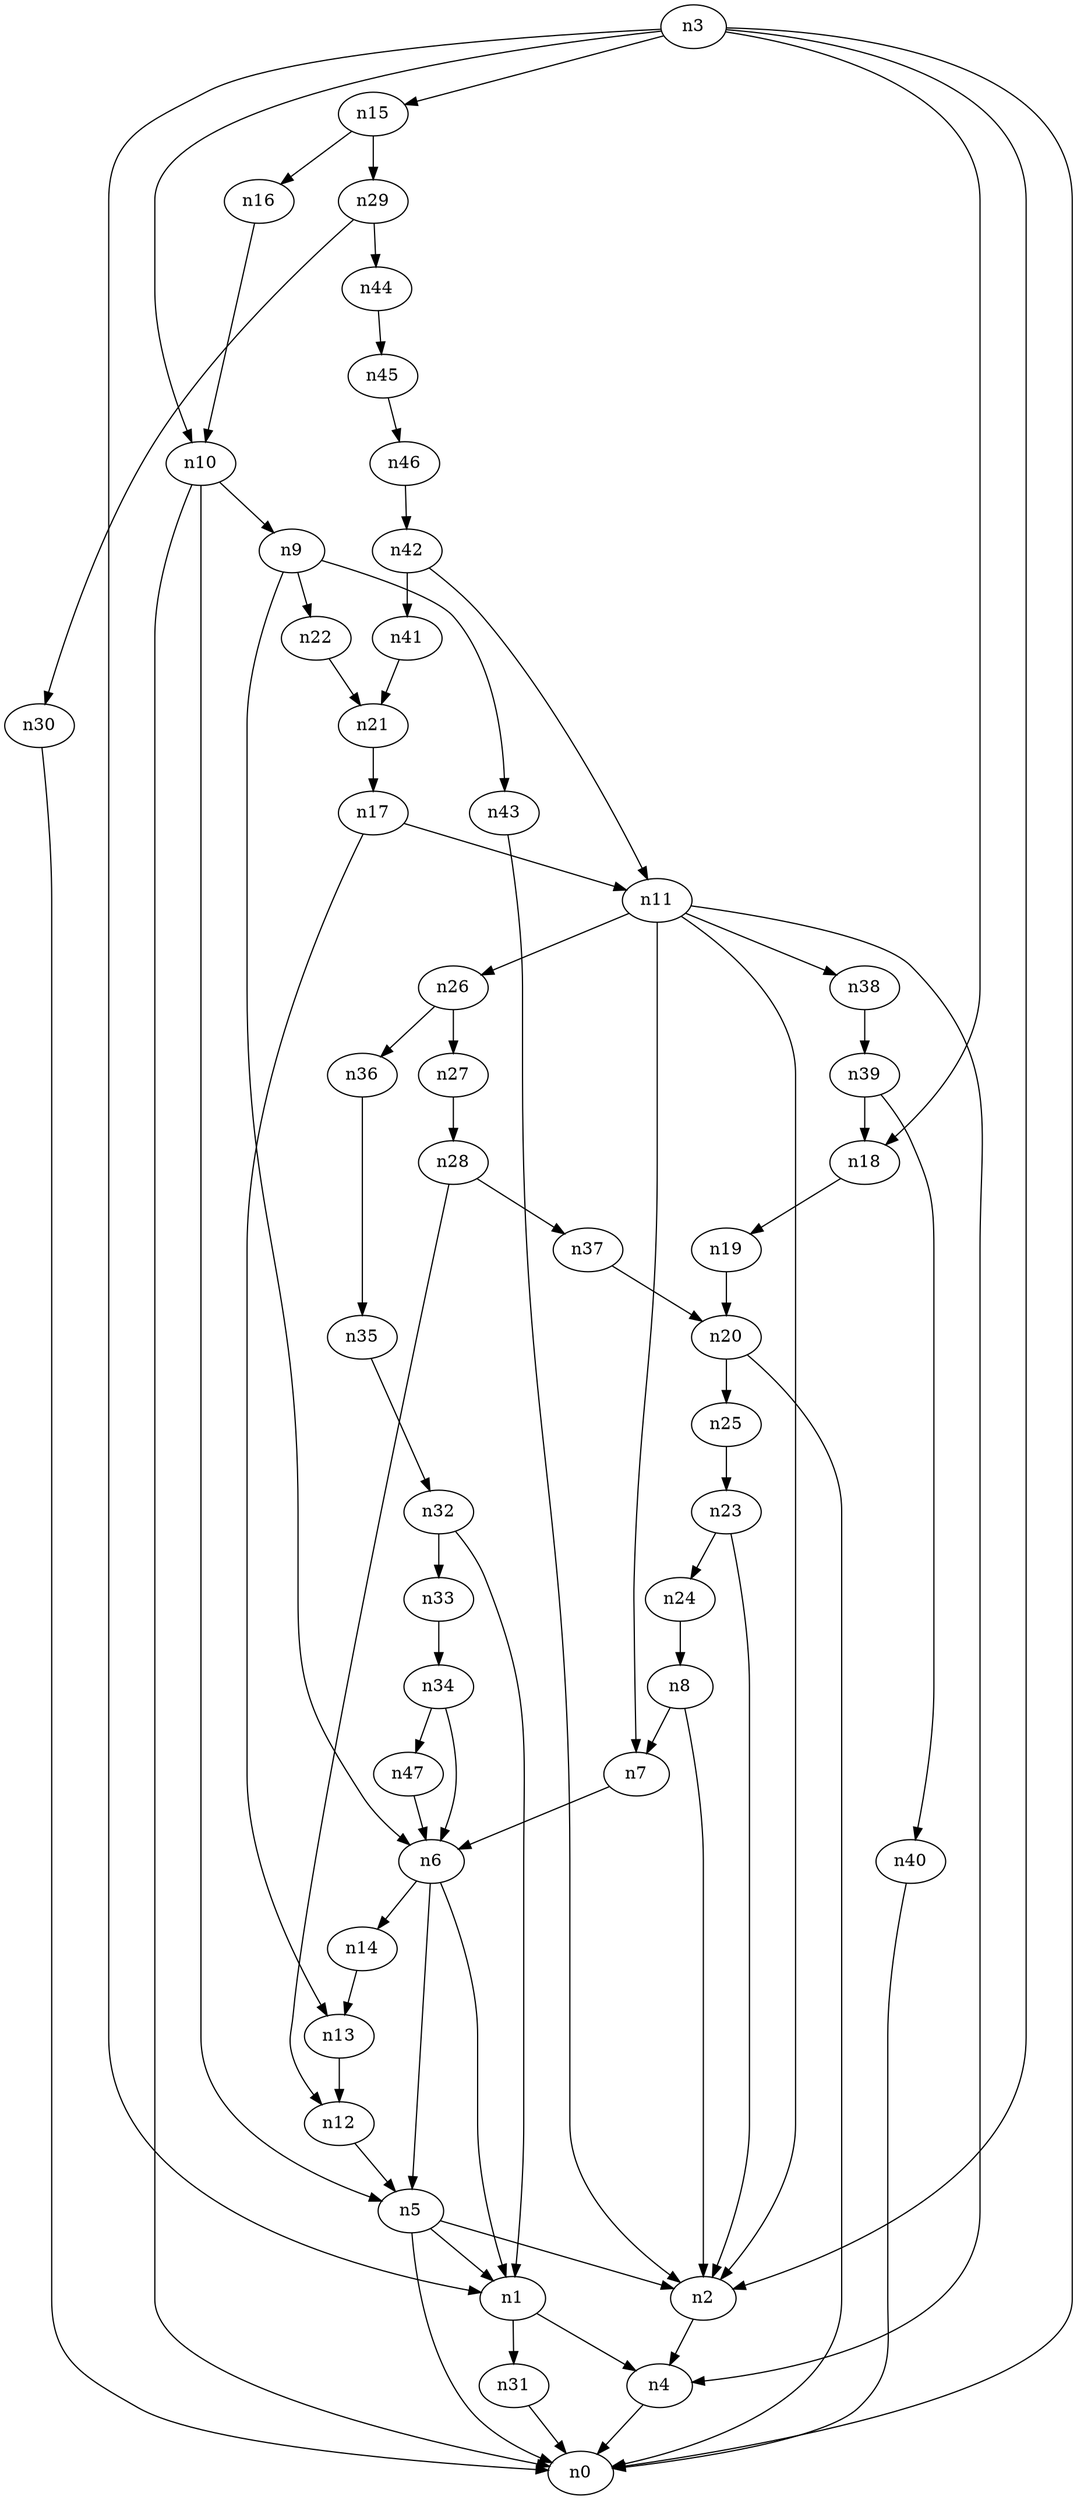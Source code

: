 digraph G {
	n1 -> n4	 [_graphml_id=e4];
	n1 -> n31	 [_graphml_id=e50];
	n2 -> n4	 [_graphml_id=e7];
	n3 -> n0	 [_graphml_id=e0];
	n3 -> n1	 [_graphml_id=e3];
	n3 -> n2	 [_graphml_id=e6];
	n3 -> n10	 [_graphml_id=e18];
	n3 -> n15	 [_graphml_id=e23];
	n3 -> n18	 [_graphml_id=e29];
	n4 -> n0	 [_graphml_id=e1];
	n5 -> n0	 [_graphml_id=e2];
	n5 -> n1	 [_graphml_id=e5];
	n5 -> n2	 [_graphml_id=e8];
	n6 -> n1	 [_graphml_id=e9];
	n6 -> n5	 [_graphml_id=e60];
	n6 -> n14	 [_graphml_id=e22];
	n7 -> n6	 [_graphml_id=e10];
	n8 -> n2	 [_graphml_id=e12];
	n8 -> n7	 [_graphml_id=e11];
	n9 -> n6	 [_graphml_id=e13];
	n9 -> n22	 [_graphml_id=e35];
	n9 -> n43	 [_graphml_id=e68];
	n10 -> n0	 [_graphml_id=e15];
	n10 -> n5	 [_graphml_id=e41];
	n10 -> n9	 [_graphml_id=e14];
	n11 -> n2	 [_graphml_id=e17];
	n11 -> n4	 [_graphml_id=e28];
	n11 -> n7	 [_graphml_id=e16];
	n11 -> n26	 [_graphml_id=e42];
	n11 -> n38	 [_graphml_id=e61];
	n12 -> n5	 [_graphml_id=e19];
	n13 -> n12	 [_graphml_id=e20];
	n14 -> n13	 [_graphml_id=e21];
	n15 -> n16	 [_graphml_id=e24];
	n15 -> n29	 [_graphml_id=e46];
	n16 -> n10	 [_graphml_id=e25];
	n17 -> n11	 [_graphml_id=e26];
	n17 -> n13	 [_graphml_id=e27];
	n18 -> n19	 [_graphml_id=e30];
	n19 -> n20	 [_graphml_id=e31];
	n20 -> n0	 [_graphml_id=e32];
	n20 -> n25	 [_graphml_id=e39];
	n21 -> n17	 [_graphml_id=e33];
	n22 -> n21	 [_graphml_id=e34];
	n23 -> n2	 [_graphml_id=e36];
	n23 -> n24	 [_graphml_id=e37];
	n24 -> n8	 [_graphml_id=e38];
	n25 -> n23	 [_graphml_id=e40];
	n26 -> n27	 [_graphml_id=e43];
	n26 -> n36	 [_graphml_id=e57];
	n27 -> n28	 [_graphml_id=e44];
	n28 -> n12	 [_graphml_id=e45];
	n28 -> n37	 [_graphml_id=e58];
	n29 -> n30	 [_graphml_id=e47];
	n29 -> n44	 [_graphml_id=e71];
	n30 -> n0	 [_graphml_id=e48];
	n31 -> n0	 [_graphml_id=e49];
	n32 -> n1	 [_graphml_id=e51];
	n32 -> n33	 [_graphml_id=e52];
	n33 -> n34	 [_graphml_id=e53];
	n34 -> n6	 [_graphml_id=e54];
	n34 -> n47	 [_graphml_id=e75];
	n35 -> n32	 [_graphml_id=e55];
	n36 -> n35	 [_graphml_id=e56];
	n37 -> n20	 [_graphml_id=e59];
	n38 -> n39	 [_graphml_id=e62];
	n39 -> n18	 [_graphml_id=e70];
	n39 -> n40	 [_graphml_id=e63];
	n40 -> n0	 [_graphml_id=e64];
	n41 -> n21	 [_graphml_id=e65];
	n42 -> n11	 [_graphml_id=e67];
	n42 -> n41	 [_graphml_id=e66];
	n43 -> n2	 [_graphml_id=e69];
	n44 -> n45	 [_graphml_id=e72];
	n45 -> n46	 [_graphml_id=e73];
	n46 -> n42	 [_graphml_id=e74];
	n47 -> n6	 [_graphml_id=e76];
}
